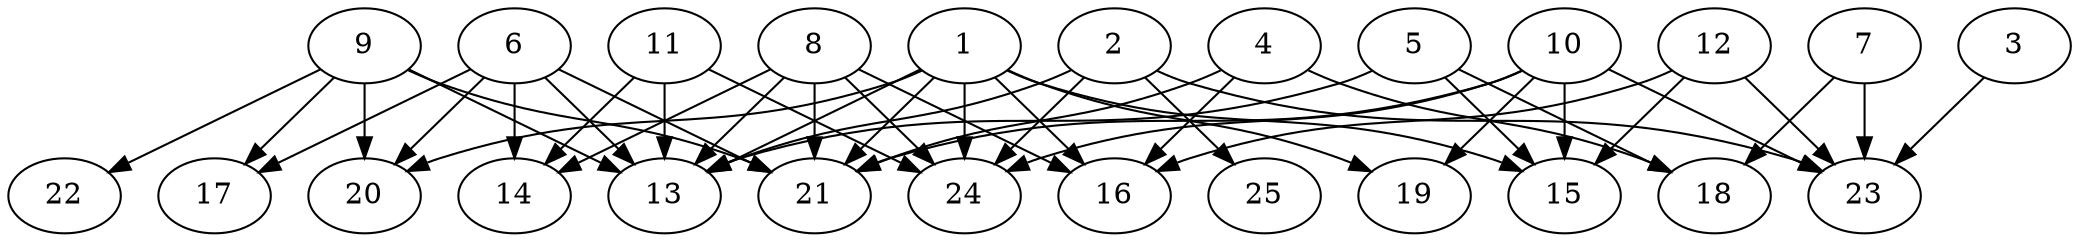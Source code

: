 // DAG automatically generated by daggen at Tue Aug  6 16:26:47 2019
// ./daggen --dot -n 25 --ccr 0.4 --fat 0.8 --regular 0.5 --density 0.6 --mindata 5242880 --maxdata 52428800 
digraph G {
  1 [size="48872960", alpha="0.19", expect_size="19549184"] 
  1 -> 13 [size ="19549184"]
  1 -> 15 [size ="19549184"]
  1 -> 16 [size ="19549184"]
  1 -> 19 [size ="19549184"]
  1 -> 20 [size ="19549184"]
  1 -> 21 [size ="19549184"]
  1 -> 24 [size ="19549184"]
  2 [size="51453440", alpha="0.19", expect_size="20581376"] 
  2 -> 13 [size ="20581376"]
  2 -> 23 [size ="20581376"]
  2 -> 24 [size ="20581376"]
  2 -> 25 [size ="20581376"]
  3 [size="34472960", alpha="0.10", expect_size="13789184"] 
  3 -> 23 [size ="13789184"]
  4 [size="126517760", alpha="0.09", expect_size="50607104"] 
  4 -> 16 [size ="50607104"]
  4 -> 18 [size ="50607104"]
  4 -> 21 [size ="50607104"]
  5 [size="59440640", alpha="0.01", expect_size="23776256"] 
  5 -> 13 [size ="23776256"]
  5 -> 15 [size ="23776256"]
  5 -> 18 [size ="23776256"]
  6 [size="120317440", alpha="0.05", expect_size="48126976"] 
  6 -> 13 [size ="48126976"]
  6 -> 14 [size ="48126976"]
  6 -> 17 [size ="48126976"]
  6 -> 20 [size ="48126976"]
  6 -> 21 [size ="48126976"]
  7 [size="102638080", alpha="0.04", expect_size="41055232"] 
  7 -> 18 [size ="41055232"]
  7 -> 23 [size ="41055232"]
  8 [size="58731520", alpha="0.18", expect_size="23492608"] 
  8 -> 13 [size ="23492608"]
  8 -> 14 [size ="23492608"]
  8 -> 16 [size ="23492608"]
  8 -> 21 [size ="23492608"]
  8 -> 24 [size ="23492608"]
  9 [size="33735680", alpha="0.12", expect_size="13494272"] 
  9 -> 13 [size ="13494272"]
  9 -> 17 [size ="13494272"]
  9 -> 20 [size ="13494272"]
  9 -> 21 [size ="13494272"]
  9 -> 22 [size ="13494272"]
  10 [size="37324800", alpha="0.00", expect_size="14929920"] 
  10 -> 15 [size ="14929920"]
  10 -> 19 [size ="14929920"]
  10 -> 21 [size ="14929920"]
  10 -> 23 [size ="14929920"]
  10 -> 24 [size ="14929920"]
  11 [size="21491200", alpha="0.03", expect_size="8596480"] 
  11 -> 13 [size ="8596480"]
  11 -> 14 [size ="8596480"]
  11 -> 24 [size ="8596480"]
  12 [size="18032640", alpha="0.14", expect_size="7213056"] 
  12 -> 15 [size ="7213056"]
  12 -> 16 [size ="7213056"]
  12 -> 23 [size ="7213056"]
  13 [size="127697920", alpha="0.00", expect_size="51079168"] 
  14 [size="71544320", alpha="0.01", expect_size="28617728"] 
  15 [size="123307520", alpha="0.13", expect_size="49323008"] 
  16 [size="128960000", alpha="0.12", expect_size="51584000"] 
  17 [size="41722880", alpha="0.07", expect_size="16689152"] 
  18 [size="63406080", alpha="0.19", expect_size="25362432"] 
  19 [size="51133440", alpha="0.14", expect_size="20453376"] 
  20 [size="121185280", alpha="0.11", expect_size="48474112"] 
  21 [size="123371520", alpha="0.14", expect_size="49348608"] 
  22 [size="25244160", alpha="0.04", expect_size="10097664"] 
  23 [size="108349440", alpha="0.17", expect_size="43339776"] 
  24 [size="111124480", alpha="0.09", expect_size="44449792"] 
  25 [size="118141440", alpha="0.09", expect_size="47256576"] 
}
